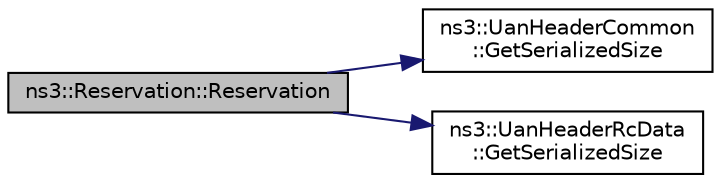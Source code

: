 digraph "ns3::Reservation::Reservation"
{
  edge [fontname="Helvetica",fontsize="10",labelfontname="Helvetica",labelfontsize="10"];
  node [fontname="Helvetica",fontsize="10",shape=record];
  rankdir="LR";
  Node1 [label="ns3::Reservation::Reservation",height=0.2,width=0.4,color="black", fillcolor="grey75", style="filled", fontcolor="black"];
  Node1 -> Node2 [color="midnightblue",fontsize="10",style="solid"];
  Node2 [label="ns3::UanHeaderCommon\l::GetSerializedSize",height=0.2,width=0.4,color="black", fillcolor="white", style="filled",URL="$db/d24/classns3_1_1UanHeaderCommon.html#afb5ab80bb39e33b3736d64165e19abf8"];
  Node1 -> Node3 [color="midnightblue",fontsize="10",style="solid"];
  Node3 [label="ns3::UanHeaderRcData\l::GetSerializedSize",height=0.2,width=0.4,color="black", fillcolor="white", style="filled",URL="$d0/d69/classns3_1_1UanHeaderRcData.html#a5a754a45be5766d658771d87dc1500f6"];
}
